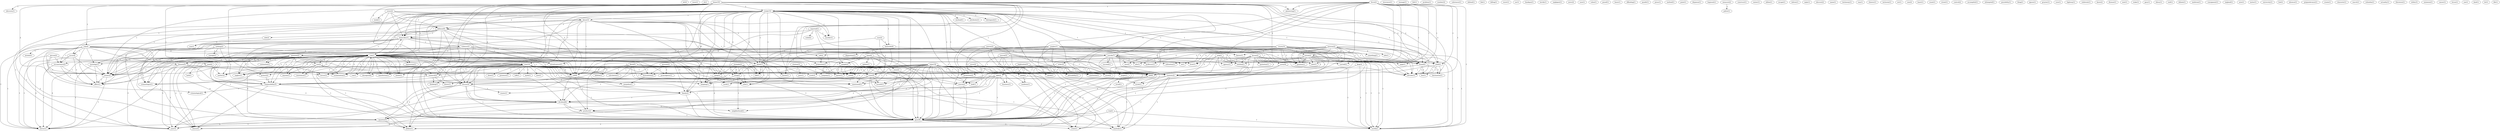 digraph G {
  att [ label="att(2)" ];
  warn [ label="warn(1)" ];
  cb [ label="cb(1)" ];
  home [ label="home(10)" ];
  study [ label="study(15)" ];
  role [ label="role(4)" ];
  pioneering [ label="pioneering(1)" ];
  defense [ label="defense(9)" ];
  toll [ label="toll(2)" ];
  proportion [ label="proportion(1)" ];
  obscures [ label="obscures(1)" ];
  child [ label="child(2)" ];
  gunshot [ label="gunshot(1)" ];
  protect [ label="protect(2)" ];
  friend [ label="friend(2)" ];
  intruder [ label="intruder(1)" ];
  owner [ label="owner(2)" ];
  house [ label="house(1)" ];
  self [ label="self(8)" ];
  divisor [ label="divisor(4)" ];
  family [ label="family(2)" ];
  kill [ label="kill(8)" ];
  responsibility [ label="responsibility(5)" ];
  dividend [ label="dividend(6)" ];
  protection [ label="protection(2)" ];
  gun [ label="gun(28)" ];
  insurance [ label="insurance(1)" ];
  manage [ label="manage(1)" ];
  felt [ label="felt(1)" ];
  problem [ label="problem(1)" ];
  example [ label="example(2)" ];
  gang [ label="gang(2)" ];
  drug [ label="drug(2)" ];
  banging [ label="banging(1)" ];
  run [ label="run(1)" ];
  wife [ label="wife(1)" ];
  course [ label="course(2)" ];
  number [ label="number(2)" ];
  force [ label="force(2)" ];
  carried [ label="carried(1)" ];
  page [ label="page(1)" ];
  front [ label="front(1)" ];
  cites [ label="cites(1)" ];
  statistic [ label="statistic(2)" ];
  entitled [ label="entitled(1)" ];
  world [ label="world(2)" ];
  substance [ label="substance(1)" ];
  abuse [ label="abuse(3)" ];
  mislead [ label="mislead(1)" ];
  attributes [ label="attributes(1)" ];
  homicide [ label="homicide(6)" ];
  occur [ label="occur(4)" ];
  murder [ label="murder(1)" ];
  risk [ label="risk(20)" ];
  stat [ label="stat(10)" ];
  homicides [ label="homicides(1)" ];
  agency [ label="agency(1)" ];
  death [ label="death(7)" ];
  distinguish [ label="distinguish(1)" ];
  folk [ label="folk(1)" ];
  sample [ label="sample(2)" ];
  risk [ label="risk(1)" ];
  leaves [ label="leaves(1)" ];
  versus [ label="versus(1)" ];
  issue [ label="issue(2)" ];
  product [ label="product(2)" ];
  equation [ label="equation(5)" ];
  disregard [ label="disregard(4)" ];
  neighborhood [ label="neighborhood(1)" ];
  year [ label="year(3)" ];
  advisability [ label="advisability(1)" ];
  deflate [ label="deflate(1)" ];
  rate [ label="rate(6)" ];
  person [ label="person(2)" ];
  pool [ label="pool(2)" ];
  circumstance [ label="circumstance(2)" ];
  affect [ label="affect(1)" ];
  driver [ label="driver(1)" ];
  defend [ label="defend(1)" ];
  feb [ label="feb(1)" ];
  alcohol [ label="alcohol(1)" ];
  tautology [ label="tautology(1)" ];
  firearm [ label="firearm(5)" ];
  criminological [ label="criminological(1)" ];
  choice [ label="choice(5)" ];
  case [ label="case(2)" ];
  cover [ label="cover(2)" ];
  week [ label="week(1)" ];
  misadventure [ label="misadventure(1)" ];
  killing [ label="killing(1)" ];
  resist [ label="resist(1)" ];
  error [ label="error(2)" ];
  factor [ label="factor(1)" ];
  side [ label="side(2)" ];
  criminologist [ label="criminologist(1)" ];
  coin [ label="coin(1)" ];
  reported [ label="reported(1)" ];
  ruled [ label="ruled(2)" ];
  car [ label="car(1)" ];
  suicide [ label="suicide(7)" ];
  disposition [ label="disposition(1)" ];
  county [ label="county(3)" ];
  article [ label="article(2)" ];
  preston [ label="preston(2)" ];
  something [ label="something(1)" ];
  edu [ label="edu(1)" ];
  info [ label="info(1)" ];
  re [ label="re(1)" ];
  professor [ label="professor(1)" ];
  cmu [ label="cmu(2)" ];
  refutation [ label="refutation(1)" ];
  wrote [ label="wrote(1)" ];
  handgun [ label="handgun(1)" ];
  terrify [ label="terrify(1)" ];
  negligent [ label="negligent(1)" ];
  news [ label="news(2)" ];
  care [ label="care(1)" ];
  lack [ label="lack(1)" ];
  matter [ label="matter(2)" ];
  value [ label="value(1)" ];
  quigley [ label="quigley(1)" ];
  posed [ label="posed(1)" ];
  basis [ label="basis(1)" ];
  offending [ label="offending(1)" ];
  pundit [ label="pundit(1)" ];
  press [ label="press(1)" ];
  method [ label="method(1)" ];
  question [ label="question(2)" ];
  use [ label="use(2)" ];
  estimation [ label="estimation(1)" ];
  research [ label="research(2)" ];
  neglect [ label="neglect(1)" ];
  scare [ label="scare(5)" ];
  order [ label="order(2)" ];
  succeed [ label="succeed(1)" ];
  covey [ label="covey(4)" ];
  shows [ label="shows(1)" ];
  thinking [ label="thinking(1)" ];
  point [ label="point(1)" ];
  anyone [ label="anyone(1)" ];
  resistance [ label="resistance(1)" ];
  victimization [ label="victimization(1)" ];
  impression [ label="impression(1)" ];
  interdiction [ label="interdiction(1)" ];
  intent [ label="intent(1)" ];
  dispense [ label="dispense(1)" ];
  hogwash [ label="hogwash(1)" ];
  measure [ label="measure(2)" ];
  police [ label="police(1)" ];
  construct [ label="construct(1)" ];
  center [ label="center(1)" ];
  aldine [ label="aldine(1)" ];
  escape [ label="escape(1)" ];
  destination [ label="destination(1)" ];
  bus [ label="bus(1)" ];
  take [ label="take(2)" ];
  larson [ label="larson(2)" ];
  quotation [ label="quotation(1)" ];
  inform [ label="inform(1)" ];
  nothing [ label="nothing(2)" ];
  consign [ label="consign(1)" ];
  reply [ label="reply(1)" ];
  obscure [ label="obscure(2)" ];
  name [ label="name(1)" ];
  prevent [ label="prevent(2)" ];
  promulgator [ label="promulgator(1)" ];
  formulation [ label="formulation(2)" ];
  show [ label="show(1)" ];
  presence [ label="presence(1)" ];
  talk [ label="talk(1)" ];
  myth [ label="myth(1)" ];
  lore [ label="lore(1)" ];
  prejudice [ label="prejudice(1)" ];
  truth [ label="truth(3)" ];
  assault [ label="assault(1)" ];
  work [ label="work(1)" ];
  crime [ label="crime(1)" ];
  mentioned [ label="mentioned(1)" ];
  anybody [ label="anybody(1)" ];
  violence [ label="violence(3)" ];
  question [ label="question(2)" ];
  testimony [ label="testimony(1)" ];
  citation [ label="citation(3)" ];
  company [ label="company(1)" ];
  puts [ label="puts(1)" ];
  way [ label="way(1)" ];
  time [ label="time(4)" ];
  update [ label="update(1)" ];
  story [ label="story(2)" ];
  cbnews [ label="cbnews(1)" ];
  paxton [ label="paxton(2)" ];
  inclusion [ label="inclusion(1)" ];
  est [ label="est(1)" ];
  com [ label="com(2)" ];
  journal [ label="journal(3)" ];
  shock [ label="shock(1)" ];
  conclusion [ label="conclusion(1)" ];
  heart [ label="heart(1)" ];
  count [ label="count(1)" ];
  street [ label="street(1)" ];
  control [ label="control(2)" ];
  erik [ label="erik(2)" ];
  implication [ label="implication(3)" ];
  target [ label="target(1)" ];
  accomplish [ label="accomplish(1)" ];
  attempted [ label="attempted(1)" ];
  possibility [ label="possibility(1)" ];
  thing [ label="thing(1)" ];
  ignore [ label="ignore(1)" ];
  gruyter [ label="gruyter(1)" ];
  kleck [ label="kleck(5)" ];
  belittle [ label="belittle(1)" ];
  calculation [ label="calculation(1)" ];
  business [ label="business(1)" ];
  look [ label="look(1)" ];
  counts [ label="counts(1)" ];
  core [ label="core(1)" ];
  highway [ label="highway(1)" ];
  nejm [ label="nejm(1)" ];
  need [ label="need(2)" ];
  condemn [ label="condemn(1)" ];
  celebrate [ label="celebrate(1)" ];
  loved [ label="loved(1)" ];
  know [ label="know(2)" ];
  disease [ label="disease(1)" ];
  sent [ label="sent(1)" ];
  stake [ label="stake(1)" ];
  gary [ label="gary(1)" ];
  idiocy [ label="idiocy(1)" ];
  king [ label="king(3)" ];
  wall [ label="wall(1)" ];
  debate [ label="debate(1)" ];
  medicine [ label="medicine(1)" ];
  wsj [ label="wsj(2)" ];
  consigment [ label="consigment(1)" ];
  england [ label="england(1)" ];
  auto [ label="auto(1)" ];
  motor [ label="motor(1)" ];
  university [ label="university(1)" ];
  fool [ label="fool(1)" ];
  absence [ label="absence(1)" ];
  preponderance [ label="preponderance(1)" ];
  create [ label="create(1)" ];
  character [ label="character(1)" ];
  march [ label="march(1)" ];
  columbia [ label="columbia(1)" ];
  actuality [ label="actuality(1)" ];
  literature [ label="literature(1)" ];
  utility [ label="utility(3)" ];
  nejm [ label="nejm(19)" ];
  minimize [ label="minimize(1)" ];
  cancer [ label="cancer(1)" ];
  bruce [ label="bruce(1)" ];
  see [ label="see(1)" ];
  kind [ label="kind(1)" ];
  lot [ label="lot(1)" ];
  life [ label="life(1)" ];
  home -> study [ label="3" ];
  home -> role [ label="1" ];
  home -> pioneering [ label="2" ];
  home -> defense [ label="2" ];
  home -> toll [ label="1" ];
  home -> proportion [ label="1" ];
  home -> obscures [ label="1" ];
  home -> child [ label="2" ];
  home -> gunshot [ label="2" ];
  home -> protect [ label="1" ];
  home -> friend [ label="2" ];
  home -> intruder [ label="2" ];
  home -> owner [ label="2" ];
  home -> house [ label="1" ];
  home -> self [ label="2" ];
  home -> divisor [ label="2" ];
  home -> family [ label="2" ];
  home -> kill [ label="4" ];
  home -> responsibility [ label="1" ];
  home -> dividend [ label="2" ];
  home -> protection [ label="1" ];
  home -> gun [ label="2" ];
  example -> gang [ label="1" ];
  example -> drug [ label="1" ];
  example -> banging [ label="1" ];
  example -> run [ label="1" ];
  example -> wife [ label="1" ];
  example -> protection [ label="1" ];
  example -> course [ label="1" ];
  force -> study [ label="1" ];
  force -> pioneering [ label="1" ];
  force -> child [ label="1" ];
  force -> gunshot [ label="1" ];
  force -> carried [ label="1" ];
  force -> page [ label="1" ];
  force -> friend [ label="1" ];
  force -> intruder [ label="1" ];
  force -> owner [ label="1" ];
  force -> front [ label="1" ];
  force -> cites [ label="1" ];
  force -> kill [ label="1" ];
  force -> statistic [ label="1" ];
  force -> entitled [ label="1" ];
  force -> gun [ label="1" ];
  force -> world [ label="1" ];
  study -> abuse [ label="1" ];
  study -> mislead [ label="1" ];
  study -> attributes [ label="1" ];
  study -> defense [ label="2" ];
  study -> homicide [ label="1" ];
  study -> occur [ label="1" ];
  study -> murder [ label="1" ];
  study -> risk [ label="2" ];
  study -> gang [ label="2" ];
  study -> child [ label="1" ];
  study -> gunshot [ label="1" ];
  study -> stat [ label="1" ];
  study -> homicides [ label="1" ];
  study -> agency [ label="1" ];
  study -> friend [ label="1" ];
  study -> death [ label="1" ];
  study -> drug [ label="2" ];
  study -> banging [ label="1" ];
  study -> intruder [ label="1" ];
  study -> owner [ label="1" ];
  study -> distinguish [ label="1" ];
  study -> folk [ label="1" ];
  study -> sample [ label="1" ];
  study -> risk [ label="2" ];
  study -> leaves [ label="1" ];
  study -> wife [ label="1" ];
  study -> self [ label="2" ];
  study -> divisor [ label="1" ];
  study -> family [ label="1" ];
  study -> kill [ label="2" ];
  study -> dividend [ label="1" ];
  study -> versus [ label="1" ];
  study -> protection [ label="1" ];
  study -> issue [ label="1" ];
  study -> product [ label="1" ];
  study -> gun [ label="2" ];
  study -> equation [ label="1" ];
  study -> disregard [ label="1" ];
  study -> neighborhood [ label="1" ];
  study -> year [ label="1" ];
  study -> advisability [ label="1" ];
  study -> deflate [ label="1" ];
  study -> rate [ label="1" ];
  person -> pool [ label="1" ];
  person -> circumstance [ label="1" ];
  person -> owner [ label="1" ];
  person -> affect [ label="1" ];
  person -> driver [ label="1" ];
  role -> occur [ label="1" ];
  role -> alcohol [ label="1" ];
  role -> risk [ label="2" ];
  role -> circumstance [ label="1" ];
  role -> death [ label="2" ];
  role -> tautology [ label="1" ];
  role -> owner [ label="1" ];
  role -> risk [ label="2" ];
  role -> firearm [ label="2" ];
  role -> responsibility [ label="3" ];
  role -> criminological [ label="2" ];
  role -> affect [ label="1" ];
  role -> gun [ label="1" ];
  role -> choice [ label="2" ];
  role -> driver [ label="1" ];
  case -> homicide [ label="1" ];
  case -> death [ label="1" ];
  case -> rate [ label="1" ];
  cover -> abuse [ label="1" ];
  cover -> defense [ label="1" ];
  cover -> week [ label="1" ];
  cover -> murder [ label="1" ];
  cover -> homicides [ label="1" ];
  cover -> self [ label="1" ];
  cover -> gun [ label="1" ];
  abuse -> defense [ label="1" ];
  abuse -> risk [ label="2" ];
  abuse -> gang [ label="1" ];
  abuse -> homicides [ label="1" ];
  abuse -> death [ label="1" ];
  abuse -> drug [ label="1" ];
  abuse -> banging [ label="1" ];
  abuse -> misadventure [ label="1" ];
  abuse -> folk [ label="1" ];
  abuse -> risk [ label="2" ];
  abuse -> wife [ label="1" ];
  abuse -> self [ label="1" ];
  abuse -> versus [ label="1" ];
  error -> factor [ label="1" ];
  error -> statistic [ label="1" ];
  defense -> homicides [ label="1" ];
  defense -> side [ label="1" ];
  defense -> criminologist [ label="1" ];
  defense -> coin [ label="1" ];
  defense -> factor [ label="1" ];
  defense -> self [ label="1" ];
  defense -> divisor [ label="1" ];
  defense -> family [ label="1" ];
  defense -> dividend [ label="1" ];
  defense -> gun [ label="1" ];
  defense -> year [ label="1" ];
  reported -> ruled [ label="1" ];
  reported -> murder [ label="1" ];
  reported -> homicides [ label="3" ];
  reported -> factor [ label="1" ];
  reported -> self [ label="4" ];
  reported -> rate [ label="1" ];
  homicide -> suicide [ label="1" ];
  homicide -> disposition [ label="1" ];
  homicide -> rate [ label="1" ];
  county -> article [ label="1" ];
  county -> toll [ label="1" ];
  county -> proportion [ label="1" ];
  county -> child [ label="1" ];
  county -> gunshot [ label="1" ];
  county -> friend [ label="1" ];
  county -> death [ label="1" ];
  county -> intruder [ label="1" ];
  county -> owner [ label="1" ];
  county -> house [ label="1" ];
  county -> leaves [ label="1" ];
  county -> cites [ label="1" ];
  county -> kill [ label="1" ];
  county -> statistic [ label="1" ];
  county -> world [ label="1" ];
  preston -> article [ label="1" ];
  preston -> something [ label="2" ];
  preston -> suicide [ label="2" ];
  preston -> edu [ label="2" ];
  preston -> info [ label="2" ];
  preston -> child [ label="1" ];
  preston -> gunshot [ label="1" ];
  preston -> re [ label="2" ];
  preston -> friend [ label="1" ];
  preston -> intruder [ label="1" ];
  preston -> owner [ label="1" ];
  preston -> professor [ label="2" ];
  preston -> cmu [ label="2" ];
  preston -> cites [ label="1" ];
  preston -> kill [ label="1" ];
  preston -> statistic [ label="1" ];
  preston -> refutation [ label="2" ];
  preston -> gun [ label="1" ];
  preston -> world [ label="1" ];
  preston -> wrote [ label="2" ];
  article -> child [ label="1" ];
  article -> gunshot [ label="1" ];
  article -> friend [ label="1" ];
  article -> intruder [ label="1" ];
  article -> owner [ label="1" ];
  article -> cites [ label="1" ];
  article -> kill [ label="1" ];
  article -> statistic [ label="1" ];
  article -> entitled [ label="1" ];
  article -> gun [ label="1" ];
  article -> world [ label="1" ];
  occur -> circumstance [ label="1" ];
  occur -> owner [ label="1" ];
  occur -> affect [ label="1" ];
  occur -> driver [ label="1" ];
  toll -> proportion [ label="1" ];
  pool -> lack [ label="1" ];
  pool -> matter [ label="1" ];
  pool -> responsibility [ label="1" ];
  quigley -> risk [ label="1" ];
  quigley -> child [ label="1" ];
  quigley -> gunshot [ label="1" ];
  quigley -> friend [ label="1" ];
  quigley -> death [ label="1" ];
  quigley -> run [ label="1" ];
  quigley -> intruder [ label="1" ];
  quigley -> owner [ label="1" ];
  quigley -> risk [ label="1" ];
  quigley -> cites [ label="1" ];
  quigley -> kill [ label="1" ];
  quigley -> statistic [ label="1" ];
  quigley -> protection [ label="1" ];
  quigley -> course [ label="1" ];
  quigley -> gun [ label="1" ];
  quigley -> world [ label="1" ];
  question -> use [ label="1" ];
  question -> stat [ label="1" ];
  question -> estimation [ label="1" ];
  question -> research [ label="1" ];
  question -> criminologist [ label="1" ];
  question -> firearm [ label="2" ];
  question -> neglect [ label="1" ];
  question -> scare [ label="1" ];
  question -> statistic [ label="1" ];
  suicide -> edu [ label="1" ];
  suicide -> re [ label="1" ];
  suicide -> order [ label="1" ];
  suicide -> professor [ label="1" ];
  suicide -> cmu [ label="1" ];
  suicide -> succeed [ label="1" ];
  suicide -> covey [ label="1" ];
  suicide -> refutation [ label="1" ];
  suicide -> shows [ label="1" ];
  suicide -> thinking [ label="1" ];
  suicide -> gun [ label="2" ];
  suicide -> wrote [ label="1" ];
  risk -> gang [ label="3" ];
  risk -> circumstance [ label="2" ];
  risk -> use [ label="2" ];
  risk -> stat [ label="1" ];
  risk -> homicides [ label="2" ];
  risk -> death [ label="6" ];
  risk -> drug [ label="3" ];
  risk -> banging [ label="3" ];
  risk -> run [ label="1" ];
  risk -> tautology [ label="2" ];
  risk -> misadventure [ label="1" ];
  risk -> owner [ label="2" ];
  risk -> anyone [ label="2" ];
  risk -> folk [ label="3" ];
  risk -> sample [ label="1" ];
  risk -> resistance [ label="2" ];
  risk -> wife [ label="3" ];
  risk -> firearm [ label="5" ];
  risk -> self [ label="1" ];
  risk -> victimization [ label="2" ];
  risk -> matter [ label="2" ];
  risk -> impression [ label="1" ];
  risk -> divisor [ label="1" ];
  risk -> responsibility [ label="2" ];
  risk -> versus [ label="3" ];
  risk -> interdiction [ label="1" ];
  risk -> affect [ label="2" ];
  risk -> gun [ label="5" ];
  risk -> intent [ label="1" ];
  risk -> choice [ label="2" ];
  risk -> equation [ label="4" ];
  risk -> disregard [ label="1" ];
  risk -> driver [ label="2" ];
  risk -> year [ label="3" ];
  risk -> deflate [ label="1" ];
  gang -> banging [ label="1" ];
  gang -> wife [ label="1" ];
  measure -> police [ label="1" ];
  circumstance -> owner [ label="1" ];
  circumstance -> affect [ label="1" ];
  circumstance -> driver [ label="1" ];
  child -> intruder [ label="1" ];
  child -> destination [ label="1" ];
  child -> bus [ label="1" ];
  child -> take [ label="1" ];
  larson -> gunshot [ label="1" ];
  larson -> carried [ label="1" ];
  larson -> page [ label="1" ];
  larson -> agency [ label="1" ];
  larson -> friend [ label="1" ];
  larson -> intruder [ label="1" ];
  larson -> owner [ label="1" ];
  larson -> front [ label="1" ];
  larson -> cites [ label="1" ];
  larson -> kill [ label="2" ];
  larson -> statistic [ label="1" ];
  larson -> entitled [ label="1" ];
  larson -> gun [ label="2" ];
  larson -> world [ label="1" ];
  larson -> quotation [ label="1" ];
  nothing -> consign [ label="1" ];
  nothing -> risk [ label="1" ];
  nothing -> matter [ label="1" ];
  nothing -> responsibility [ label="1" ];
  nothing -> choice [ label="1" ];
  use -> anyone [ label="1" ];
  use -> resistance [ label="1" ];
  use -> victimization [ label="1" ];
  use -> statistic [ label="1" ];
  use -> gun [ label="1" ];
  use -> year [ label="1" ];
  prevent -> promulgator [ label="1" ];
  prevent -> formulation [ label="1" ];
  prevent -> statistic [ label="1" ];
  stat -> show [ label="1" ];
  stat -> protect [ label="2" ];
  stat -> presence [ label="1" ];
  stat -> talk [ label="1" ];
  stat -> research [ label="1" ];
  stat -> myth [ label="1" ];
  stat -> criminologist [ label="1" ];
  stat -> self [ label="1" ];
  stat -> divisor [ label="1" ];
  stat -> family [ label="1" ];
  stat -> neglect [ label="1" ];
  stat -> formulation [ label="1" ];
  stat -> kill [ label="3" ];
  stat -> lore [ label="1" ];
  stat -> responsibility [ label="1" ];
  stat -> prejudice [ label="1" ];
  stat -> truth [ label="1" ];
  stat -> scare [ label="1" ];
  stat -> dividend [ label="1" ];
  stat -> assault [ label="1" ];
  stat -> work [ label="1" ];
  stat -> product [ label="1" ];
  stat -> gun [ label="3" ];
  stat -> crime [ label="1" ];
  stat -> deflate [ label="1" ];
  stat -> mentioned [ label="1" ];
  stat -> anybody [ label="1" ];
  homicides -> violence [ label="1" ];
  homicides -> tautology [ label="1" ];
  homicides -> misadventure [ label="1" ];
  homicides -> owner [ label="1" ];
  homicides -> risk [ label="1" ];
  homicides -> self [ label="3" ];
  homicides -> affect [ label="1" ];
  homicides -> gun [ label="1" ];
  homicides -> driver [ label="1" ];
  violence -> promulgator [ label="1" ];
  violence -> question [ label="1" ];
  violence -> misadventure [ label="1" ];
  violence -> risk [ label="1" ];
  violence -> research [ label="1" ];
  violence -> criminologist [ label="1" ];
  violence -> neglect [ label="1" ];
  violence -> formulation [ label="1" ];
  violence -> scare [ label="1" ];
  violence -> statistic [ label="1" ];
  protect -> responsibility [ label="1" ];
  friend -> intruder [ label="1" ];
  friend -> destination [ label="1" ];
  friend -> bus [ label="1" ];
  friend -> take [ label="1" ];
  death -> drug [ label="1" ];
  death -> banging [ label="1" ];
  death -> folk [ label="1" ];
  death -> house [ label="1" ];
  death -> wife [ label="1" ];
  death -> versus [ label="1" ];
  death -> gun [ label="1" ];
  drug -> banging [ label="1" ];
  drug -> wife [ label="1" ];
  drug -> neighborhood [ label="1" ];
  citation -> company [ label="1" ];
  citation -> kill [ label="1" ];
  citation -> scare [ label="1" ];
  citation -> puts [ label="1" ];
  order -> kill [ label="1" ];
  order -> scare [ label="1" ];
  question -> estimation [ label="1" ];
  question -> research [ label="1" ];
  question -> criminologist [ label="1" ];
  question -> firearm [ label="2" ];
  question -> neglect [ label="1" ];
  question -> scare [ label="1" ];
  question -> statistic [ label="1" ];
  run -> risk [ label="2" ];
  tautology -> owner [ label="1" ];
  tautology -> affect [ label="1" ];
  tautology -> driver [ label="1" ];
  time -> sample [ label="1" ];
  time -> update [ label="1" ];
  time -> factor [ label="1" ];
  time -> self [ label="3" ];
  time -> story [ label="2" ];
  time -> gun [ label="1" ];
  time -> rate [ label="1" ];
  side -> coin [ label="1" ];
  paxton -> intruder [ label="1" ];
  paxton -> owner [ label="1" ];
  paxton -> risk [ label="1" ];
  paxton -> cites [ label="1" ];
  paxton -> kill [ label="1" ];
  paxton -> statistic [ label="1" ];
  paxton -> protection [ label="1" ];
  paxton -> course [ label="1" ];
  paxton -> gun [ label="1" ];
  paxton -> world [ label="1" ];
  owner -> affect [ label="1" ];
  owner -> driver [ label="1" ];
  journal -> front [ label="1" ];
  journal -> shock [ label="1" ];
  journal -> conclusion [ label="1" ];
  journal -> protection [ label="1" ];
  journal -> entitled [ label="1" ];
  journal -> advisability [ label="1" ];
  sample -> factor [ label="1" ];
  sample -> rate [ label="1" ];
  risk -> wife [ label="3" ];
  risk -> firearm [ label="5" ];
  risk -> self [ label="1" ];
  risk -> victimization [ label="2" ];
  risk -> matter [ label="2" ];
  risk -> impression [ label="1" ];
  risk -> divisor [ label="1" ];
  risk -> responsibility [ label="2" ];
  risk -> versus [ label="3" ];
  risk -> interdiction [ label="1" ];
  risk -> affect [ label="2" ];
  risk -> gun [ label="5" ];
  risk -> intent [ label="1" ];
  risk -> choice [ label="2" ];
  risk -> equation [ label="4" ];
  risk -> disregard [ label="1" ];
  risk -> driver [ label="2" ];
  risk -> year [ label="3" ];
  risk -> deflate [ label="1" ];
  erik -> front [ label="1" ];
  erik -> cites [ label="1" ];
  erik -> kill [ label="1" ];
  erik -> statistic [ label="1" ];
  erik -> entitled [ label="1" ];
  erik -> gun [ label="1" ];
  erik -> world [ label="1" ];
  implication -> family [ label="1" ];
  implication -> kill [ label="2" ];
  implication -> responsibility [ label="1" ];
  implication -> gun [ label="1" ];
  implication -> target [ label="1" ];
  research -> criminologist [ label="1" ];
  research -> shows [ label="1" ];
  research -> thinking [ label="1" ];
  firearm -> victimization [ label="1" ];
  firearm -> statistic [ label="1" ];
  firearm -> affect [ label="1" ];
  firearm -> gun [ label="2" ];
  firearm -> driver [ label="1" ];
  firearm -> year [ label="1" ];
  kleck -> victimization [ label="1" ];
  kleck -> belittle [ label="1" ];
  kleck -> neglect [ label="1" ];
  kleck -> calculation [ label="1" ];
  kleck -> scare [ label="2" ];
  kleck -> dividend [ label="1" ];
  kleck -> statistic [ label="1" ];
  kleck -> course [ label="1" ];
  kleck -> work [ label="1" ];
  kleck -> gun [ label="2" ];
  kleck -> year [ label="1" ];
  kleck -> rate [ label="1" ];
  kleck -> mentioned [ label="1" ];
  self -> divisor [ label="1" ];
  self -> family [ label="1" ];
  self -> dividend [ label="1" ];
  self -> gun [ label="1" ];
  take -> divisor [ label="1" ];
  take -> family [ label="1" ];
  take -> dividend [ label="1" ];
  take -> product [ label="1" ];
  take -> gun [ label="1" ];
  take -> business [ label="1" ];
  take -> look [ label="1" ];
  divisor -> family [ label="1" ];
  divisor -> counts [ label="1" ];
  divisor -> dividend [ label="1" ];
  divisor -> gun [ label="1" ];
  divisor -> equation [ label="2" ];
  divisor -> year [ label="1" ];
  family -> dividend [ label="1" ];
  family -> gun [ label="1" ];
  nejm -> formulation [ label="1" ];
  nejm -> kill [ label="2" ];
  nejm -> shock [ label="1" ];
  nejm -> responsibility [ label="2" ];
  nejm -> truth [ label="1" ];
  nejm -> counts [ label="1" ];
  nejm -> conclusion [ label="1" ];
  nejm -> scare [ label="3" ];
  nejm -> dividend [ label="3" ];
  nejm -> statistic [ label="5" ];
  nejm -> need [ label="1" ];
  nejm -> protection [ label="1" ];
  nejm -> condemn [ label="1" ];
  nejm -> issue [ label="1" ];
  nejm -> assault [ label="1" ];
  nejm -> work [ label="1" ];
  nejm -> interdiction [ label="1" ];
  nejm -> product [ label="2" ];
  nejm -> gun [ label="5" ];
  nejm -> intent [ label="1" ];
  nejm -> choice [ label="2" ];
  nejm -> business [ label="1" ];
  nejm -> equation [ label="3" ];
  nejm -> disregard [ label="1" ];
  nejm -> look [ label="1" ];
  nejm -> crime [ label="1" ];
  nejm -> advisability [ label="1" ];
  nejm -> deflate [ label="1" ];
  nejm -> rate [ label="2" ];
  nejm -> mentioned [ label="1" ];
  nejm -> anybody [ label="1" ];
  formulation -> prejudice [ label="1" ];
  kill -> responsibility [ label="1" ];
  kill -> loved [ label="1" ];
  kill -> anybody [ label="1" ];
  king -> statistic [ label="1" ];
  king -> world [ label="1" ];
  responsibility -> criminological [ label="1" ];
  responsibility -> gun [ label="1" ];
  responsibility -> choice [ label="3" ];
  covey -> statistic [ label="1" ];
  covey -> gun [ label="1" ];
  covey -> world [ label="1" ];
  scare -> assault [ label="1" ];
  scare -> work [ label="1" ];
  scare -> gun [ label="1" ];
  scare -> crime [ label="1" ];
  scare -> mentioned [ label="1" ];
  scare -> anybody [ label="1" ];
  dividend -> product [ label="1" ];
  dividend -> gun [ label="1" ];
  dividend -> equation [ label="2" ];
  dividend -> neighborhood [ label="1" ];
  dividend -> deflate [ label="1" ];
  statistic -> assault [ label="1" ];
  statistic -> gun [ label="2" ];
  statistic -> crime [ label="1" ];
  statistic -> anybody [ label="1" ];
  wsj -> gun [ label="1" ];
  wsj -> world [ label="1" ];
  need -> condemn [ label="1" ];
  need -> wrote [ label="1" ];
  protection -> course [ label="1" ];
  story -> gun [ label="1" ];
  course -> gun [ label="1" ];
  product -> gun [ label="1" ];
  product -> equation [ label="1" ];
  gun -> choice [ label="3" ];
  gun -> world [ label="1" ];
  gun -> driver [ label="2" ];
  gun -> year [ label="2" ];
  gun -> crime [ label="1" ];
  gun -> anybody [ label="1" ];
  equation -> year [ label="1" ];
  equation -> deflate [ label="1" ];
  nejm -> look [ label="1" ];
  nejm -> crime [ label="1" ];
  nejm -> advisability [ label="1" ];
  nejm -> deflate [ label="1" ];
  nejm -> rate [ label="2" ];
  nejm -> mentioned [ label="1" ];
  nejm -> anybody [ label="1" ];
}

